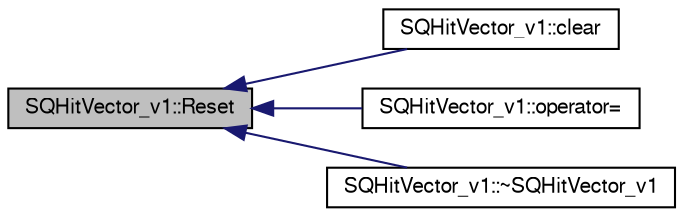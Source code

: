digraph "SQHitVector_v1::Reset"
{
  bgcolor="transparent";
  edge [fontname="FreeSans",fontsize="10",labelfontname="FreeSans",labelfontsize="10"];
  node [fontname="FreeSans",fontsize="10",shape=record];
  rankdir="LR";
  Node1 [label="SQHitVector_v1::Reset",height=0.2,width=0.4,color="black", fillcolor="grey75", style="filled" fontcolor="black"];
  Node1 -> Node2 [dir="back",color="midnightblue",fontsize="10",style="solid",fontname="FreeSans"];
  Node2 [label="SQHitVector_v1::clear",height=0.2,width=0.4,color="black",URL="$d9/dbf/classSQHitVector__v1.html#a7d1f806d5934696dd7d0cf6daccb4a67"];
  Node1 -> Node3 [dir="back",color="midnightblue",fontsize="10",style="solid",fontname="FreeSans"];
  Node3 [label="SQHitVector_v1::operator=",height=0.2,width=0.4,color="black",URL="$d9/dbf/classSQHitVector__v1.html#a0cfa98f892e2be551ed84cab5d82d01a"];
  Node1 -> Node4 [dir="back",color="midnightblue",fontsize="10",style="solid",fontname="FreeSans"];
  Node4 [label="SQHitVector_v1::~SQHitVector_v1",height=0.2,width=0.4,color="black",URL="$d9/dbf/classSQHitVector__v1.html#ad543aeb664d633a275f7e25f4784295d"];
}
